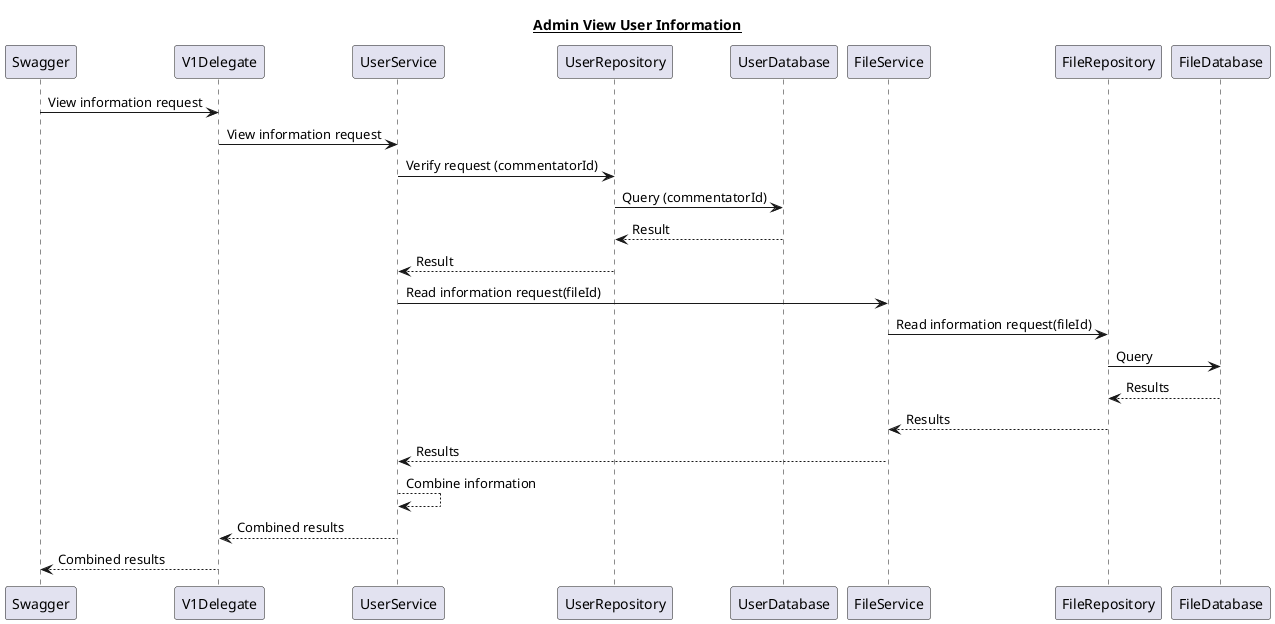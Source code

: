 @startuml
title
 <u>Admin View User Information</u>
end title

Swagger -> V1Delegate: View information request
V1Delegate -> UserService: View information request
UserService -> UserRepository: Verify request (commentatorId)
UserRepository -> UserDatabase: Query (commentatorId)
UserDatabase --> UserRepository: Result
UserRepository --> UserService: Result

UserService -> FileService: Read information request(fileId)
FileService -> FileRepository: Read information request(fileId)
FileRepository -> FileDatabase: Query
FileDatabase --> FileRepository: Results
FileRepository --> FileService: Results
FileService --> UserService: Results
UserService --> UserService: Combine information
UserService --> V1Delegate: Combined results
V1Delegate --> Swagger: Combined results
@enduml